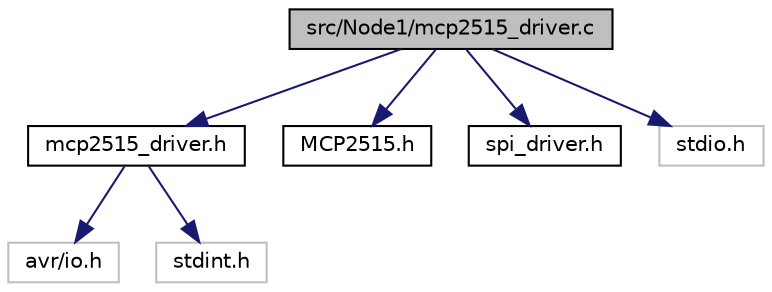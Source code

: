 digraph "src/Node1/mcp2515_driver.c"
{
  edge [fontname="Helvetica",fontsize="10",labelfontname="Helvetica",labelfontsize="10"];
  node [fontname="Helvetica",fontsize="10",shape=record];
  Node1 [label="src/Node1/mcp2515_driver.c",height=0.2,width=0.4,color="black", fillcolor="grey75", style="filled", fontcolor="black"];
  Node1 -> Node2 [color="midnightblue",fontsize="10",style="solid",fontname="Helvetica"];
  Node2 [label="mcp2515_driver.h",height=0.2,width=0.4,color="black", fillcolor="white", style="filled",URL="$Node1_2mcp2515__driver_8h.html"];
  Node2 -> Node3 [color="midnightblue",fontsize="10",style="solid",fontname="Helvetica"];
  Node3 [label="avr/io.h",height=0.2,width=0.4,color="grey75", fillcolor="white", style="filled"];
  Node2 -> Node4 [color="midnightblue",fontsize="10",style="solid",fontname="Helvetica"];
  Node4 [label="stdint.h",height=0.2,width=0.4,color="grey75", fillcolor="white", style="filled"];
  Node1 -> Node5 [color="midnightblue",fontsize="10",style="solid",fontname="Helvetica"];
  Node5 [label="MCP2515.h",height=0.2,width=0.4,color="black", fillcolor="white", style="filled",URL="$Node1_2MCP2515_8h.html"];
  Node1 -> Node6 [color="midnightblue",fontsize="10",style="solid",fontname="Helvetica"];
  Node6 [label="spi_driver.h",height=0.2,width=0.4,color="black", fillcolor="white", style="filled",URL="$Node1_2spi__driver_8h.html"];
  Node1 -> Node7 [color="midnightblue",fontsize="10",style="solid",fontname="Helvetica"];
  Node7 [label="stdio.h",height=0.2,width=0.4,color="grey75", fillcolor="white", style="filled"];
}
